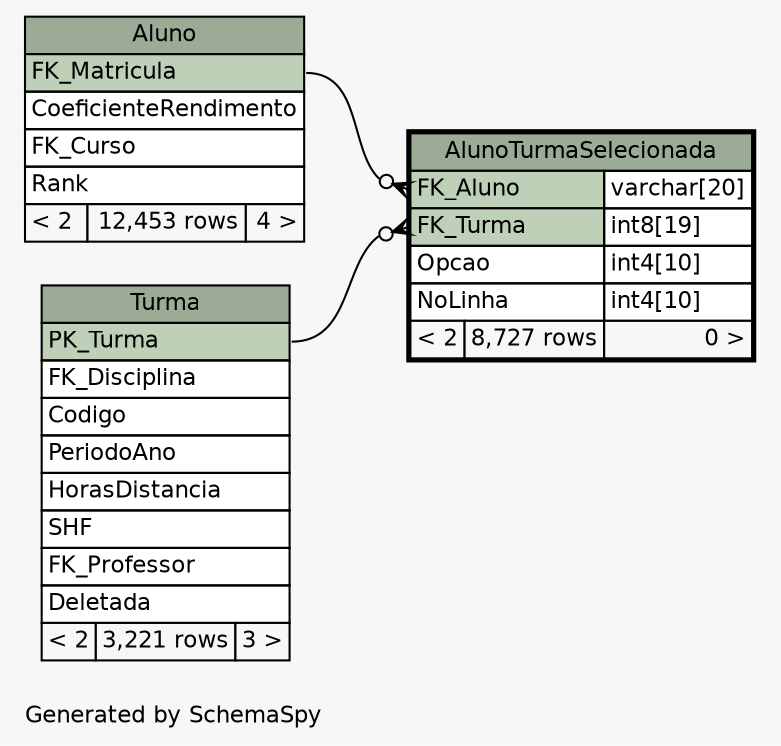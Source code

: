 // dot 2.36.0 on Linux 3.13.0-24-generic
// SchemaSpy rev 590
digraph "oneDegreeRelationshipsDiagram" {
  graph [
    rankdir="RL"
    bgcolor="#f7f7f7"
    label="\nGenerated by SchemaSpy"
    labeljust="l"
    nodesep="0.18"
    ranksep="0.46"
    fontname="Helvetica"
    fontsize="11"
  ];
  node [
    fontname="Helvetica"
    fontsize="11"
    shape="plaintext"
  ];
  edge [
    arrowsize="0.8"
  ];
  "AlunoTurmaSelecionada":"FK_Aluno":w -> "Aluno":"FK_Matricula":e [arrowhead=none dir=back arrowtail=crowodot];
  "AlunoTurmaSelecionada":"FK_Turma":w -> "Turma":"PK_Turma":e [arrowhead=none dir=back arrowtail=crowodot];
  "Aluno" [
    label=<
    <TABLE BORDER="0" CELLBORDER="1" CELLSPACING="0" BGCOLOR="#ffffff">
      <TR><TD COLSPAN="3" BGCOLOR="#9bab96" ALIGN="CENTER">Aluno</TD></TR>
      <TR><TD PORT="FK_Matricula" COLSPAN="3" BGCOLOR="#bed1b8" ALIGN="LEFT">FK_Matricula</TD></TR>
      <TR><TD PORT="CoeficienteRendimento" COLSPAN="3" ALIGN="LEFT">CoeficienteRendimento</TD></TR>
      <TR><TD PORT="FK_Curso" COLSPAN="3" ALIGN="LEFT">FK_Curso</TD></TR>
      <TR><TD PORT="Rank" COLSPAN="3" ALIGN="LEFT">Rank</TD></TR>
      <TR><TD ALIGN="LEFT" BGCOLOR="#f7f7f7">&lt; 2</TD><TD ALIGN="RIGHT" BGCOLOR="#f7f7f7">12,453 rows</TD><TD ALIGN="RIGHT" BGCOLOR="#f7f7f7">4 &gt;</TD></TR>
    </TABLE>>
    URL="Aluno.html"
    tooltip="Aluno"
  ];
  "AlunoTurmaSelecionada" [
    label=<
    <TABLE BORDER="2" CELLBORDER="1" CELLSPACING="0" BGCOLOR="#ffffff">
      <TR><TD COLSPAN="3" BGCOLOR="#9bab96" ALIGN="CENTER">AlunoTurmaSelecionada</TD></TR>
      <TR><TD PORT="FK_Aluno" COLSPAN="2" BGCOLOR="#bed1b8" ALIGN="LEFT">FK_Aluno</TD><TD PORT="FK_Aluno.type" ALIGN="LEFT">varchar[20]</TD></TR>
      <TR><TD PORT="FK_Turma" COLSPAN="2" BGCOLOR="#bed1b8" ALIGN="LEFT">FK_Turma</TD><TD PORT="FK_Turma.type" ALIGN="LEFT">int8[19]</TD></TR>
      <TR><TD PORT="Opcao" COLSPAN="2" ALIGN="LEFT">Opcao</TD><TD PORT="Opcao.type" ALIGN="LEFT">int4[10]</TD></TR>
      <TR><TD PORT="NoLinha" COLSPAN="2" ALIGN="LEFT">NoLinha</TD><TD PORT="NoLinha.type" ALIGN="LEFT">int4[10]</TD></TR>
      <TR><TD ALIGN="LEFT" BGCOLOR="#f7f7f7">&lt; 2</TD><TD ALIGN="RIGHT" BGCOLOR="#f7f7f7">8,727 rows</TD><TD ALIGN="RIGHT" BGCOLOR="#f7f7f7">0 &gt;</TD></TR>
    </TABLE>>
    URL="AlunoTurmaSelecionada.html"
    tooltip="AlunoTurmaSelecionada"
  ];
  "Turma" [
    label=<
    <TABLE BORDER="0" CELLBORDER="1" CELLSPACING="0" BGCOLOR="#ffffff">
      <TR><TD COLSPAN="3" BGCOLOR="#9bab96" ALIGN="CENTER">Turma</TD></TR>
      <TR><TD PORT="PK_Turma" COLSPAN="3" BGCOLOR="#bed1b8" ALIGN="LEFT">PK_Turma</TD></TR>
      <TR><TD PORT="FK_Disciplina" COLSPAN="3" ALIGN="LEFT">FK_Disciplina</TD></TR>
      <TR><TD PORT="Codigo" COLSPAN="3" ALIGN="LEFT">Codigo</TD></TR>
      <TR><TD PORT="PeriodoAno" COLSPAN="3" ALIGN="LEFT">PeriodoAno</TD></TR>
      <TR><TD PORT="HorasDistancia" COLSPAN="3" ALIGN="LEFT">HorasDistancia</TD></TR>
      <TR><TD PORT="SHF" COLSPAN="3" ALIGN="LEFT">SHF</TD></TR>
      <TR><TD PORT="FK_Professor" COLSPAN="3" ALIGN="LEFT">FK_Professor</TD></TR>
      <TR><TD PORT="Deletada" COLSPAN="3" ALIGN="LEFT">Deletada</TD></TR>
      <TR><TD ALIGN="LEFT" BGCOLOR="#f7f7f7">&lt; 2</TD><TD ALIGN="RIGHT" BGCOLOR="#f7f7f7">3,221 rows</TD><TD ALIGN="RIGHT" BGCOLOR="#f7f7f7">3 &gt;</TD></TR>
    </TABLE>>
    URL="Turma.html"
    tooltip="Turma"
  ];
}
